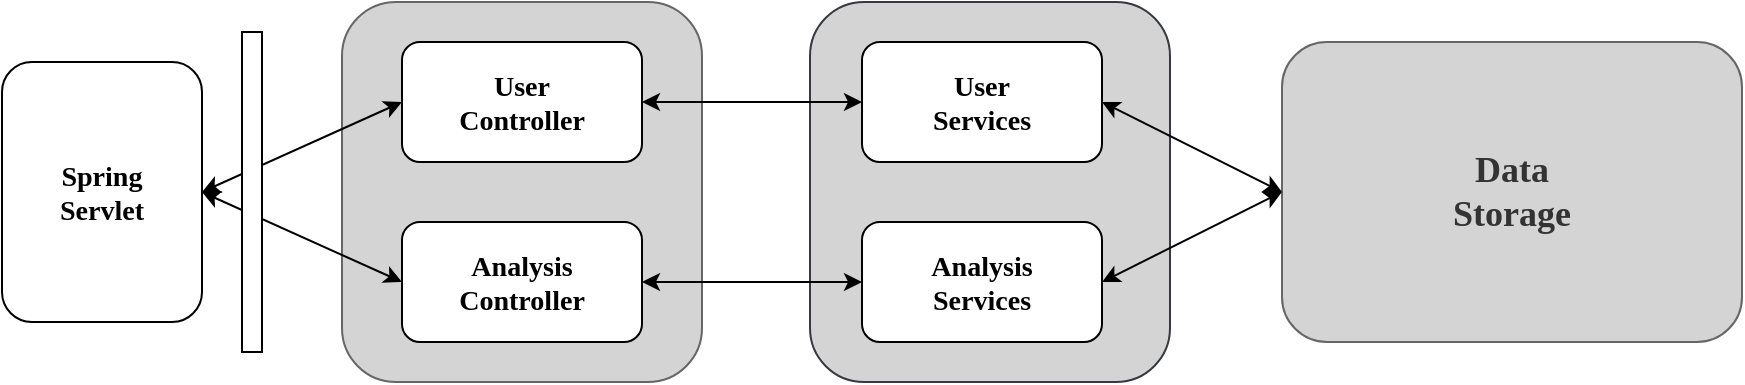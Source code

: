 <mxfile version="24.3.1" type="device">
  <diagram name="Page-1" id="UMoOPBeN7Hpr6rgYaUYC">
    <mxGraphModel dx="1561" dy="662" grid="0" gridSize="10" guides="1" tooltips="1" connect="1" arrows="1" fold="1" page="0" pageScale="1" pageWidth="827" pageHeight="1169" math="0" shadow="0">
      <root>
        <mxCell id="0" />
        <mxCell id="1" parent="0" />
        <mxCell id="7Lsj-Iz55pZl6dZQ3rXk-11" value="&lt;h2&gt;&lt;font face=&quot;Georgia&quot;&gt;Data&lt;br&gt;Storage&lt;/font&gt;&lt;/h2&gt;" style="rounded=1;whiteSpace=wrap;html=1;fillColor=#D4D4D4;fontColor=#333333;strokeColor=#666666;" vertex="1" parent="1">
          <mxGeometry x="560" y="360" width="230" height="150" as="geometry" />
        </mxCell>
        <mxCell id="7Lsj-Iz55pZl6dZQ3rXk-8" value="" style="rounded=1;whiteSpace=wrap;html=1;fillColor=#D4D4D4;strokeColor=#36393d;" vertex="1" parent="1">
          <mxGeometry x="324" y="340" width="180" height="190" as="geometry" />
        </mxCell>
        <mxCell id="7Lsj-Iz55pZl6dZQ3rXk-1" value="&lt;h3&gt;&lt;font face=&quot;Georgia&quot;&gt;User&lt;br&gt;Services&lt;/font&gt;&lt;/h3&gt;" style="rounded=1;whiteSpace=wrap;html=1;" vertex="1" parent="1">
          <mxGeometry x="350" y="360" width="120" height="60" as="geometry" />
        </mxCell>
        <mxCell id="7Lsj-Iz55pZl6dZQ3rXk-2" value="&lt;h3&gt;&lt;font face=&quot;Georgia&quot;&gt;Analysis&lt;br&gt;Services&lt;/font&gt;&lt;/h3&gt;" style="rounded=1;whiteSpace=wrap;html=1;" vertex="1" parent="1">
          <mxGeometry x="350" y="450" width="120" height="60" as="geometry" />
        </mxCell>
        <mxCell id="7Lsj-Iz55pZl6dZQ3rXk-7" value="" style="rounded=1;whiteSpace=wrap;html=1;fillColor=#D4D4D4;fontColor=#333333;strokeColor=#666666;" vertex="1" parent="1">
          <mxGeometry x="90" y="340" width="180" height="190" as="geometry" />
        </mxCell>
        <mxCell id="7Lsj-Iz55pZl6dZQ3rXk-3" value="&lt;h3&gt;&lt;font face=&quot;Georgia&quot;&gt;User&lt;br&gt;Controller&lt;/font&gt;&lt;/h3&gt;" style="rounded=1;whiteSpace=wrap;html=1;" vertex="1" parent="1">
          <mxGeometry x="120" y="360" width="120" height="60" as="geometry" />
        </mxCell>
        <mxCell id="7Lsj-Iz55pZl6dZQ3rXk-4" value="&lt;h3&gt;&lt;font face=&quot;Georgia&quot;&gt;Analysis&lt;br&gt;Controller&lt;/font&gt;&lt;/h3&gt;" style="rounded=1;whiteSpace=wrap;html=1;" vertex="1" parent="1">
          <mxGeometry x="120" y="450" width="120" height="60" as="geometry" />
        </mxCell>
        <mxCell id="7Lsj-Iz55pZl6dZQ3rXk-22" value="" style="endArrow=classic;startArrow=classic;html=1;rounded=0;entryX=0;entryY=0.5;entryDx=0;entryDy=0;exitX=1;exitY=0.5;exitDx=0;exitDy=0;" edge="1" parent="1" source="7Lsj-Iz55pZl6dZQ3rXk-3" target="7Lsj-Iz55pZl6dZQ3rXk-1">
          <mxGeometry width="50" height="50" relative="1" as="geometry">
            <mxPoint x="300" y="410" as="sourcePoint" />
            <mxPoint x="350" y="360" as="targetPoint" />
          </mxGeometry>
        </mxCell>
        <mxCell id="7Lsj-Iz55pZl6dZQ3rXk-23" value="" style="endArrow=classic;startArrow=classic;html=1;rounded=0;exitX=1;exitY=0.5;exitDx=0;exitDy=0;" edge="1" parent="1" source="7Lsj-Iz55pZl6dZQ3rXk-4" target="7Lsj-Iz55pZl6dZQ3rXk-2">
          <mxGeometry width="50" height="50" relative="1" as="geometry">
            <mxPoint x="300" y="410" as="sourcePoint" />
            <mxPoint x="350" y="360" as="targetPoint" />
          </mxGeometry>
        </mxCell>
        <mxCell id="7Lsj-Iz55pZl6dZQ3rXk-25" value="" style="endArrow=classic;startArrow=classic;html=1;rounded=0;entryX=0;entryY=0.5;entryDx=0;entryDy=0;exitX=1;exitY=0.5;exitDx=0;exitDy=0;" edge="1" parent="1" source="7Lsj-Iz55pZl6dZQ3rXk-1" target="7Lsj-Iz55pZl6dZQ3rXk-11">
          <mxGeometry width="50" height="50" relative="1" as="geometry">
            <mxPoint x="520" y="620" as="sourcePoint" />
            <mxPoint x="580" y="435" as="targetPoint" />
          </mxGeometry>
        </mxCell>
        <mxCell id="7Lsj-Iz55pZl6dZQ3rXk-27" value="" style="endArrow=classic;startArrow=classic;html=1;rounded=0;exitX=0;exitY=0.5;exitDx=0;exitDy=0;" edge="1" parent="1" source="7Lsj-Iz55pZl6dZQ3rXk-11">
          <mxGeometry width="50" height="50" relative="1" as="geometry">
            <mxPoint x="580" y="435" as="sourcePoint" />
            <mxPoint x="470" y="480" as="targetPoint" />
          </mxGeometry>
        </mxCell>
        <mxCell id="7Lsj-Iz55pZl6dZQ3rXk-30" value="&lt;h3&gt;&lt;font face=&quot;Georgia&quot;&gt;Spring &lt;br&gt;Servlet&lt;/font&gt;&lt;/h3&gt;" style="rounded=1;whiteSpace=wrap;html=1;" vertex="1" parent="1">
          <mxGeometry x="-80" y="370" width="100" height="130" as="geometry" />
        </mxCell>
        <mxCell id="7Lsj-Iz55pZl6dZQ3rXk-32" value="" style="endArrow=classic;startArrow=classic;html=1;rounded=0;exitX=1;exitY=0.5;exitDx=0;exitDy=0;entryX=0;entryY=0.5;entryDx=0;entryDy=0;" edge="1" parent="1" source="7Lsj-Iz55pZl6dZQ3rXk-30" target="7Lsj-Iz55pZl6dZQ3rXk-3">
          <mxGeometry width="50" height="50" relative="1" as="geometry">
            <mxPoint x="200" y="430" as="sourcePoint" />
            <mxPoint x="250" y="380" as="targetPoint" />
          </mxGeometry>
        </mxCell>
        <mxCell id="7Lsj-Iz55pZl6dZQ3rXk-33" value="" style="endArrow=classic;startArrow=classic;html=1;rounded=0;exitX=1;exitY=0.5;exitDx=0;exitDy=0;entryX=0;entryY=0.5;entryDx=0;entryDy=0;" edge="1" parent="1" source="7Lsj-Iz55pZl6dZQ3rXk-30" target="7Lsj-Iz55pZl6dZQ3rXk-4">
          <mxGeometry width="50" height="50" relative="1" as="geometry">
            <mxPoint x="200" y="430" as="sourcePoint" />
            <mxPoint x="250" y="380" as="targetPoint" />
          </mxGeometry>
        </mxCell>
        <mxCell id="7Lsj-Iz55pZl6dZQ3rXk-34" value="" style="rounded=0;whiteSpace=wrap;html=1;" vertex="1" parent="1">
          <mxGeometry x="40" y="355" width="10" height="160" as="geometry" />
        </mxCell>
      </root>
    </mxGraphModel>
  </diagram>
</mxfile>
